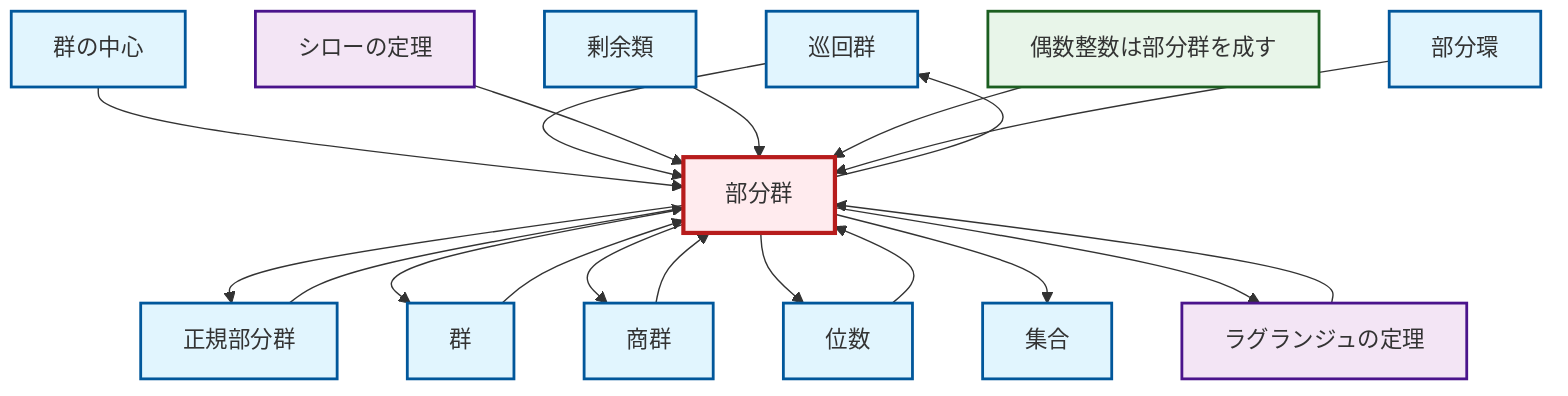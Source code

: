graph TD
    classDef definition fill:#e1f5fe,stroke:#01579b,stroke-width:2px
    classDef theorem fill:#f3e5f5,stroke:#4a148c,stroke-width:2px
    classDef axiom fill:#fff3e0,stroke:#e65100,stroke-width:2px
    classDef example fill:#e8f5e9,stroke:#1b5e20,stroke-width:2px
    classDef current fill:#ffebee,stroke:#b71c1c,stroke-width:3px
    def-cyclic-group["巡回群"]:::definition
    def-coset["剰余類"]:::definition
    thm-sylow["シローの定理"]:::theorem
    def-quotient-group["商群"]:::definition
    def-set["集合"]:::definition
    ex-even-integers-subgroup["偶数整数は部分群を成す"]:::example
    def-center-of-group["群の中心"]:::definition
    def-normal-subgroup["正規部分群"]:::definition
    thm-lagrange["ラグランジュの定理"]:::theorem
    def-subring["部分環"]:::definition
    def-subgroup["部分群"]:::definition
    def-group["群"]:::definition
    def-order["位数"]:::definition
    def-subgroup --> def-normal-subgroup
    def-center-of-group --> def-subgroup
    def-subgroup --> def-cyclic-group
    def-subgroup --> def-group
    def-cyclic-group --> def-subgroup
    def-subgroup --> def-quotient-group
    def-quotient-group --> def-subgroup
    def-normal-subgroup --> def-subgroup
    thm-sylow --> def-subgroup
    def-coset --> def-subgroup
    def-subgroup --> def-order
    def-group --> def-subgroup
    def-subgroup --> def-set
    ex-even-integers-subgroup --> def-subgroup
    def-subgroup --> thm-lagrange
    def-order --> def-subgroup
    thm-lagrange --> def-subgroup
    def-subring --> def-subgroup
    class def-subgroup current